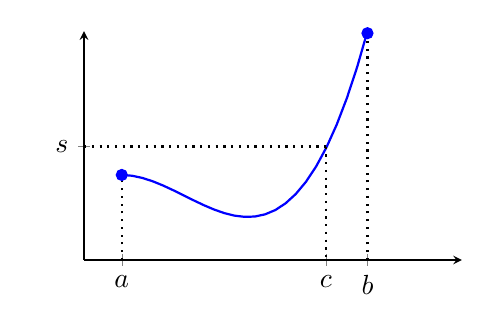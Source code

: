 \pgfplotsset{soldot/.style={color=blue,only marks,mark=*}}
\pgfplotsset{holdot/.style={color=blue,fill=white,only marks,mark=*}}

\begin{tikzpicture}
\begin{axis}[
  x=24mm,
  y=36mm,
  xmin=-.2,
  ymin=0.2,
  xmax=1.8,
  xtick={0,1.08,1.3},
  xticklabels={$a$,$c$,$b$},
  ytick={0.6},
  yticklabels={$s$},
  axis lines = left,
]
\addplot[domain=0:1.3,blue,thick] {x^3-x^2+0.5};
\draw[dotted, thick] (axis cs:-.2,.6) -- (axis cs:1.08,.6);
\draw[dotted, thick] (axis cs:1.08,.6) -- (axis cs:1.08,0.2);
\draw[dotted, thick] (axis cs:0,0.2) -- (axis cs:0,0.5);
\draw[dotted, thick] (axis cs:1.3,0.2) -- (axis cs:1.3,1);
\addplot[soldot] coordinates{(0,0.5)(1.3,1)};
\end{axis}
\end{tikzpicture}
